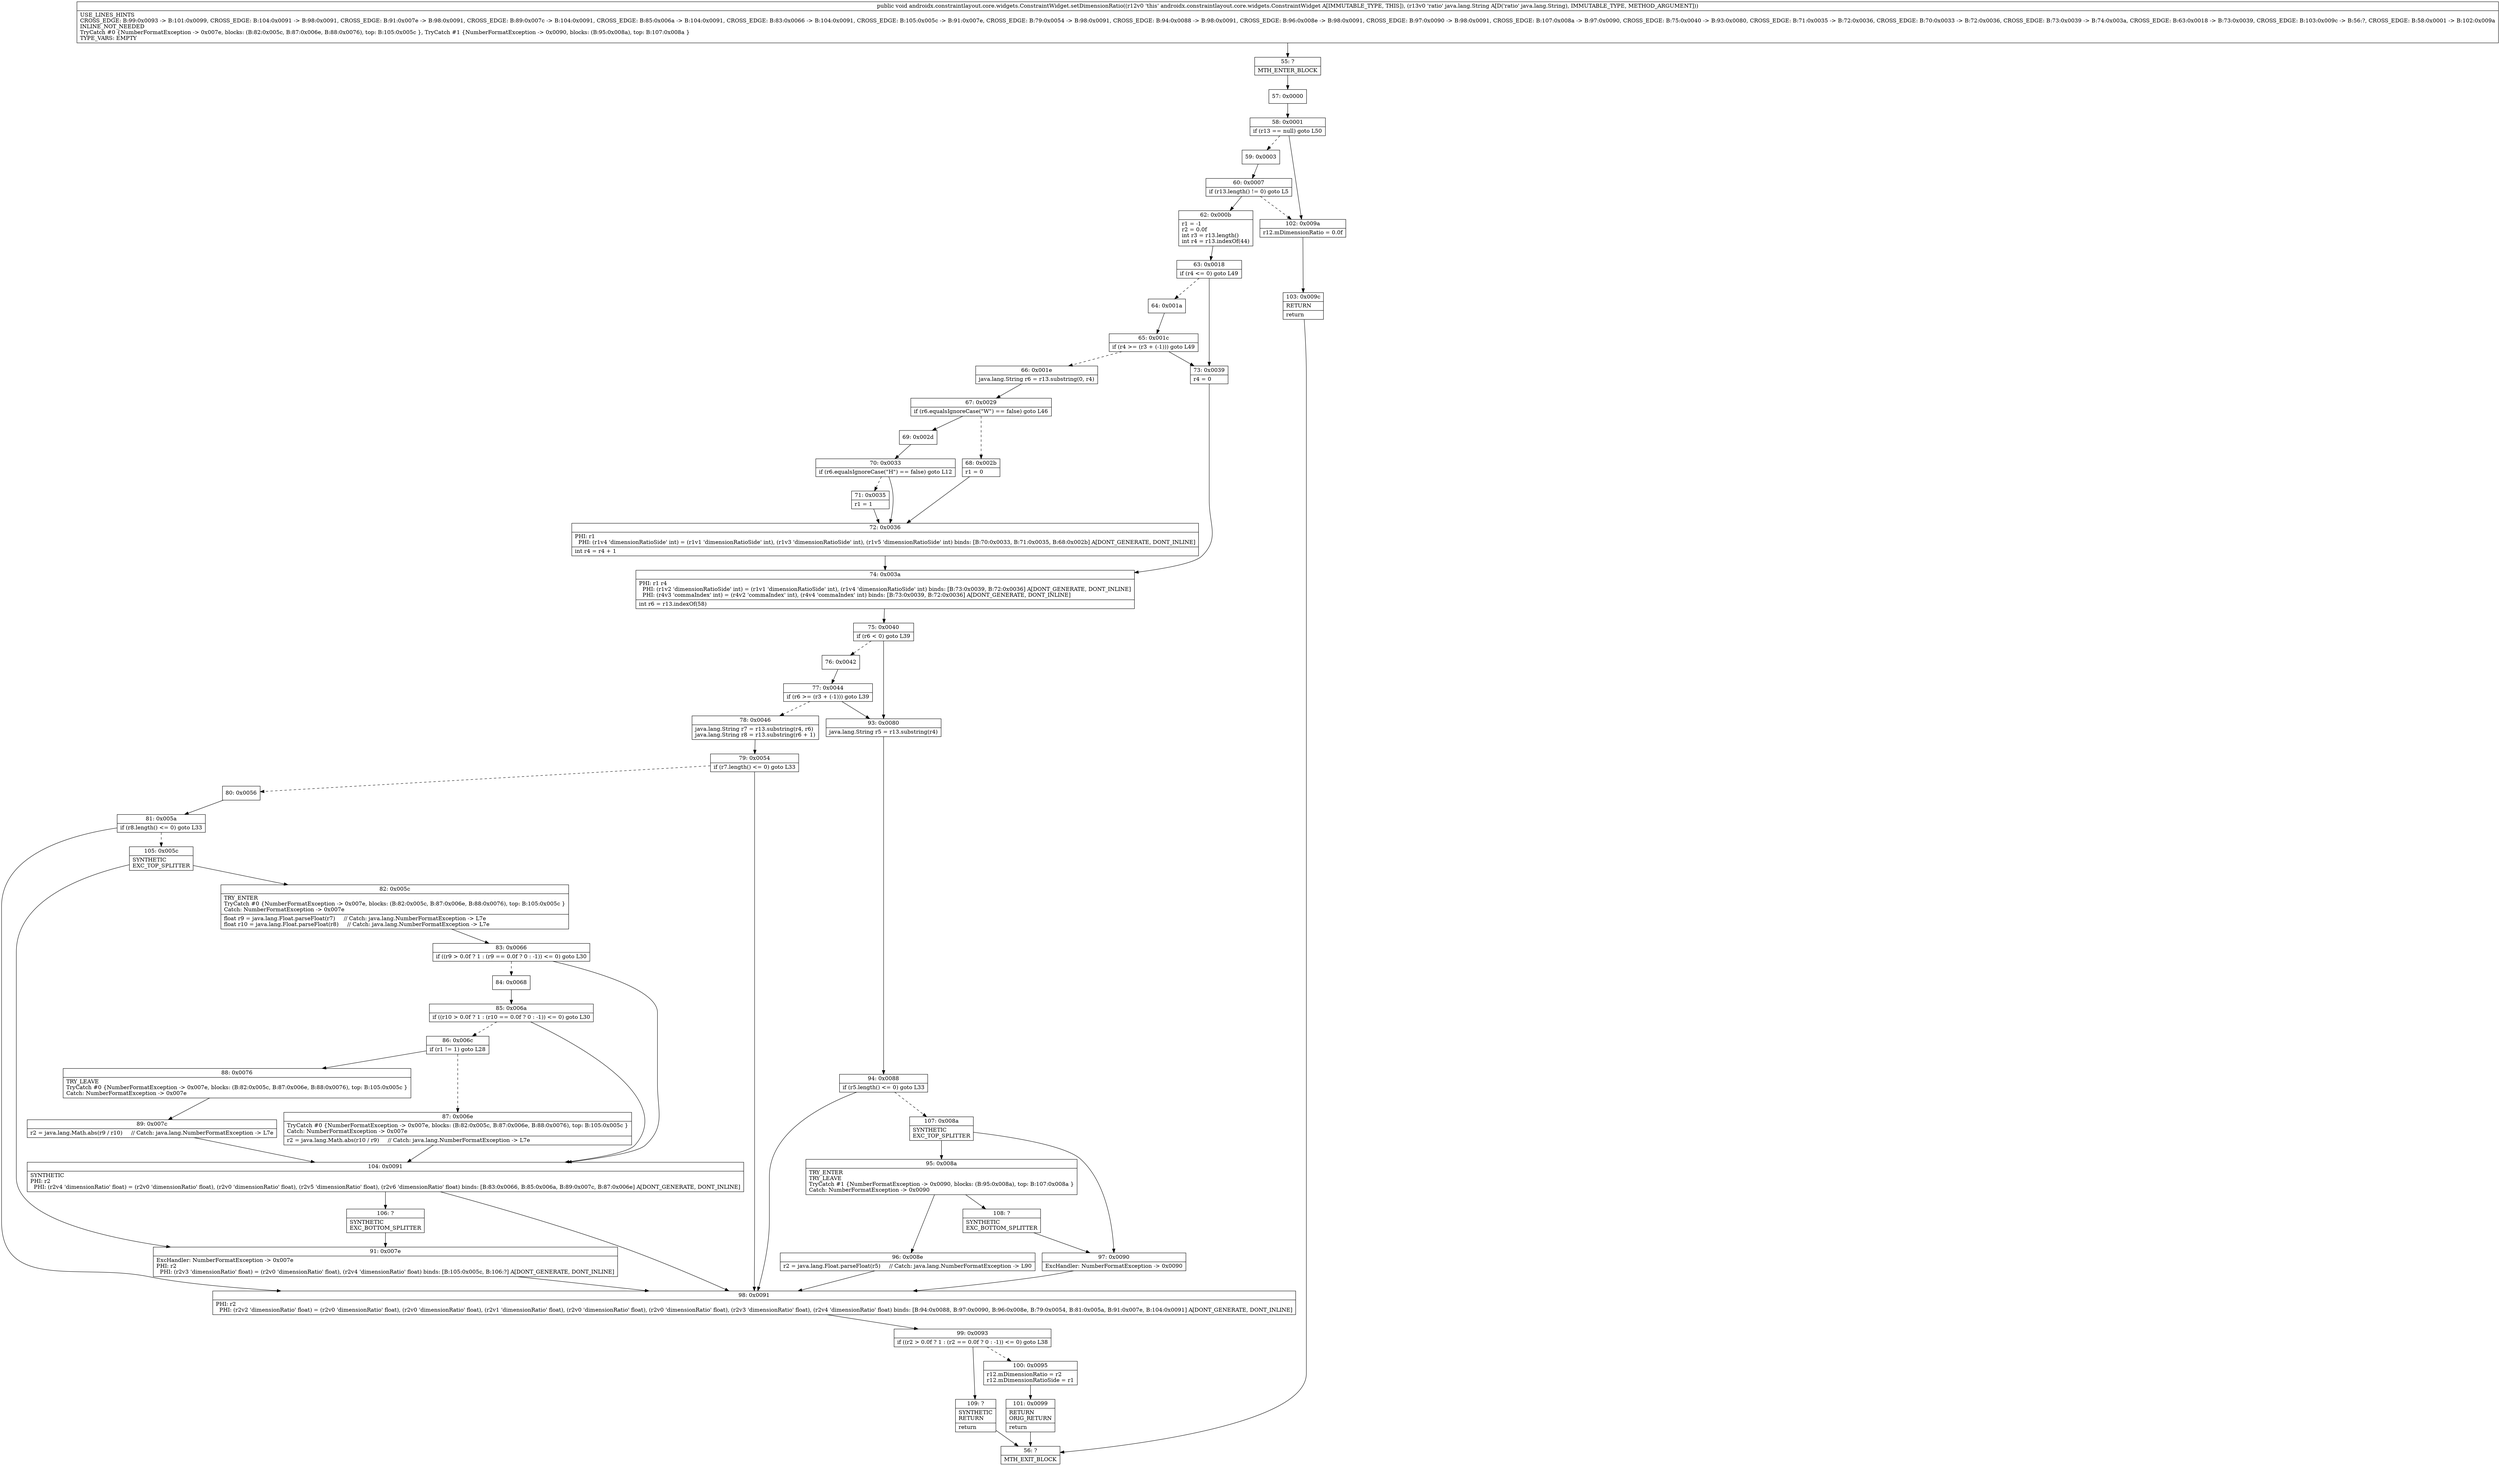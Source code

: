 digraph "CFG forandroidx.constraintlayout.core.widgets.ConstraintWidget.setDimensionRatio(Ljava\/lang\/String;)V" {
Node_55 [shape=record,label="{55\:\ ?|MTH_ENTER_BLOCK\l}"];
Node_57 [shape=record,label="{57\:\ 0x0000}"];
Node_58 [shape=record,label="{58\:\ 0x0001|if (r13 == null) goto L50\l}"];
Node_59 [shape=record,label="{59\:\ 0x0003}"];
Node_60 [shape=record,label="{60\:\ 0x0007|if (r13.length() != 0) goto L5\l}"];
Node_62 [shape=record,label="{62\:\ 0x000b|r1 = \-1\lr2 = 0.0f\lint r3 = r13.length()\lint r4 = r13.indexOf(44)\l}"];
Node_63 [shape=record,label="{63\:\ 0x0018|if (r4 \<= 0) goto L49\l}"];
Node_64 [shape=record,label="{64\:\ 0x001a}"];
Node_65 [shape=record,label="{65\:\ 0x001c|if (r4 \>= (r3 + (\-1))) goto L49\l}"];
Node_66 [shape=record,label="{66\:\ 0x001e|java.lang.String r6 = r13.substring(0, r4)\l}"];
Node_67 [shape=record,label="{67\:\ 0x0029|if (r6.equalsIgnoreCase(\"W\") == false) goto L46\l}"];
Node_68 [shape=record,label="{68\:\ 0x002b|r1 = 0\l}"];
Node_72 [shape=record,label="{72\:\ 0x0036|PHI: r1 \l  PHI: (r1v4 'dimensionRatioSide' int) = (r1v1 'dimensionRatioSide' int), (r1v3 'dimensionRatioSide' int), (r1v5 'dimensionRatioSide' int) binds: [B:70:0x0033, B:71:0x0035, B:68:0x002b] A[DONT_GENERATE, DONT_INLINE]\l|int r4 = r4 + 1\l}"];
Node_74 [shape=record,label="{74\:\ 0x003a|PHI: r1 r4 \l  PHI: (r1v2 'dimensionRatioSide' int) = (r1v1 'dimensionRatioSide' int), (r1v4 'dimensionRatioSide' int) binds: [B:73:0x0039, B:72:0x0036] A[DONT_GENERATE, DONT_INLINE]\l  PHI: (r4v3 'commaIndex' int) = (r4v2 'commaIndex' int), (r4v4 'commaIndex' int) binds: [B:73:0x0039, B:72:0x0036] A[DONT_GENERATE, DONT_INLINE]\l|int r6 = r13.indexOf(58)\l}"];
Node_75 [shape=record,label="{75\:\ 0x0040|if (r6 \< 0) goto L39\l}"];
Node_76 [shape=record,label="{76\:\ 0x0042}"];
Node_77 [shape=record,label="{77\:\ 0x0044|if (r6 \>= (r3 + (\-1))) goto L39\l}"];
Node_78 [shape=record,label="{78\:\ 0x0046|java.lang.String r7 = r13.substring(r4, r6)\ljava.lang.String r8 = r13.substring(r6 + 1)\l}"];
Node_79 [shape=record,label="{79\:\ 0x0054|if (r7.length() \<= 0) goto L33\l}"];
Node_80 [shape=record,label="{80\:\ 0x0056}"];
Node_81 [shape=record,label="{81\:\ 0x005a|if (r8.length() \<= 0) goto L33\l}"];
Node_105 [shape=record,label="{105\:\ 0x005c|SYNTHETIC\lEXC_TOP_SPLITTER\l}"];
Node_82 [shape=record,label="{82\:\ 0x005c|TRY_ENTER\lTryCatch #0 \{NumberFormatException \-\> 0x007e, blocks: (B:82:0x005c, B:87:0x006e, B:88:0x0076), top: B:105:0x005c \}\lCatch: NumberFormatException \-\> 0x007e\l|float r9 = java.lang.Float.parseFloat(r7)     \/\/ Catch: java.lang.NumberFormatException \-\> L7e\lfloat r10 = java.lang.Float.parseFloat(r8)     \/\/ Catch: java.lang.NumberFormatException \-\> L7e\l}"];
Node_83 [shape=record,label="{83\:\ 0x0066|if ((r9 \> 0.0f ? 1 : (r9 == 0.0f ? 0 : \-1)) \<= 0) goto L30\l}"];
Node_84 [shape=record,label="{84\:\ 0x0068}"];
Node_85 [shape=record,label="{85\:\ 0x006a|if ((r10 \> 0.0f ? 1 : (r10 == 0.0f ? 0 : \-1)) \<= 0) goto L30\l}"];
Node_86 [shape=record,label="{86\:\ 0x006c|if (r1 != 1) goto L28\l}"];
Node_87 [shape=record,label="{87\:\ 0x006e|TryCatch #0 \{NumberFormatException \-\> 0x007e, blocks: (B:82:0x005c, B:87:0x006e, B:88:0x0076), top: B:105:0x005c \}\lCatch: NumberFormatException \-\> 0x007e\l|r2 = java.lang.Math.abs(r10 \/ r9)     \/\/ Catch: java.lang.NumberFormatException \-\> L7e\l}"];
Node_88 [shape=record,label="{88\:\ 0x0076|TRY_LEAVE\lTryCatch #0 \{NumberFormatException \-\> 0x007e, blocks: (B:82:0x005c, B:87:0x006e, B:88:0x0076), top: B:105:0x005c \}\lCatch: NumberFormatException \-\> 0x007e\l}"];
Node_89 [shape=record,label="{89\:\ 0x007c|r2 = java.lang.Math.abs(r9 \/ r10)     \/\/ Catch: java.lang.NumberFormatException \-\> L7e\l}"];
Node_104 [shape=record,label="{104\:\ 0x0091|SYNTHETIC\lPHI: r2 \l  PHI: (r2v4 'dimensionRatio' float) = (r2v0 'dimensionRatio' float), (r2v0 'dimensionRatio' float), (r2v5 'dimensionRatio' float), (r2v6 'dimensionRatio' float) binds: [B:83:0x0066, B:85:0x006a, B:89:0x007c, B:87:0x006e] A[DONT_GENERATE, DONT_INLINE]\l}"];
Node_106 [shape=record,label="{106\:\ ?|SYNTHETIC\lEXC_BOTTOM_SPLITTER\l}"];
Node_91 [shape=record,label="{91\:\ 0x007e|ExcHandler: NumberFormatException \-\> 0x007e\lPHI: r2 \l  PHI: (r2v3 'dimensionRatio' float) = (r2v0 'dimensionRatio' float), (r2v4 'dimensionRatio' float) binds: [B:105:0x005c, B:106:?] A[DONT_GENERATE, DONT_INLINE]\l}"];
Node_98 [shape=record,label="{98\:\ 0x0091|PHI: r2 \l  PHI: (r2v2 'dimensionRatio' float) = (r2v0 'dimensionRatio' float), (r2v0 'dimensionRatio' float), (r2v1 'dimensionRatio' float), (r2v0 'dimensionRatio' float), (r2v0 'dimensionRatio' float), (r2v3 'dimensionRatio' float), (r2v4 'dimensionRatio' float) binds: [B:94:0x0088, B:97:0x0090, B:96:0x008e, B:79:0x0054, B:81:0x005a, B:91:0x007e, B:104:0x0091] A[DONT_GENERATE, DONT_INLINE]\l}"];
Node_99 [shape=record,label="{99\:\ 0x0093|if ((r2 \> 0.0f ? 1 : (r2 == 0.0f ? 0 : \-1)) \<= 0) goto L38\l}"];
Node_100 [shape=record,label="{100\:\ 0x0095|r12.mDimensionRatio = r2\lr12.mDimensionRatioSide = r1\l}"];
Node_101 [shape=record,label="{101\:\ 0x0099|RETURN\lORIG_RETURN\l|return\l}"];
Node_56 [shape=record,label="{56\:\ ?|MTH_EXIT_BLOCK\l}"];
Node_109 [shape=record,label="{109\:\ ?|SYNTHETIC\lRETURN\l|return\l}"];
Node_93 [shape=record,label="{93\:\ 0x0080|java.lang.String r5 = r13.substring(r4)\l}"];
Node_94 [shape=record,label="{94\:\ 0x0088|if (r5.length() \<= 0) goto L33\l}"];
Node_107 [shape=record,label="{107\:\ 0x008a|SYNTHETIC\lEXC_TOP_SPLITTER\l}"];
Node_95 [shape=record,label="{95\:\ 0x008a|TRY_ENTER\lTRY_LEAVE\lTryCatch #1 \{NumberFormatException \-\> 0x0090, blocks: (B:95:0x008a), top: B:107:0x008a \}\lCatch: NumberFormatException \-\> 0x0090\l}"];
Node_96 [shape=record,label="{96\:\ 0x008e|r2 = java.lang.Float.parseFloat(r5)     \/\/ Catch: java.lang.NumberFormatException \-\> L90\l}"];
Node_108 [shape=record,label="{108\:\ ?|SYNTHETIC\lEXC_BOTTOM_SPLITTER\l}"];
Node_97 [shape=record,label="{97\:\ 0x0090|ExcHandler: NumberFormatException \-\> 0x0090\l}"];
Node_69 [shape=record,label="{69\:\ 0x002d}"];
Node_70 [shape=record,label="{70\:\ 0x0033|if (r6.equalsIgnoreCase(\"H\") == false) goto L12\l}"];
Node_71 [shape=record,label="{71\:\ 0x0035|r1 = 1\l}"];
Node_73 [shape=record,label="{73\:\ 0x0039|r4 = 0\l}"];
Node_102 [shape=record,label="{102\:\ 0x009a|r12.mDimensionRatio = 0.0f\l}"];
Node_103 [shape=record,label="{103\:\ 0x009c|RETURN\l|return\l}"];
MethodNode[shape=record,label="{public void androidx.constraintlayout.core.widgets.ConstraintWidget.setDimensionRatio((r12v0 'this' androidx.constraintlayout.core.widgets.ConstraintWidget A[IMMUTABLE_TYPE, THIS]), (r13v0 'ratio' java.lang.String A[D('ratio' java.lang.String), IMMUTABLE_TYPE, METHOD_ARGUMENT]))  | USE_LINES_HINTS\lCROSS_EDGE: B:99:0x0093 \-\> B:101:0x0099, CROSS_EDGE: B:104:0x0091 \-\> B:98:0x0091, CROSS_EDGE: B:91:0x007e \-\> B:98:0x0091, CROSS_EDGE: B:89:0x007c \-\> B:104:0x0091, CROSS_EDGE: B:85:0x006a \-\> B:104:0x0091, CROSS_EDGE: B:83:0x0066 \-\> B:104:0x0091, CROSS_EDGE: B:105:0x005c \-\> B:91:0x007e, CROSS_EDGE: B:79:0x0054 \-\> B:98:0x0091, CROSS_EDGE: B:94:0x0088 \-\> B:98:0x0091, CROSS_EDGE: B:96:0x008e \-\> B:98:0x0091, CROSS_EDGE: B:97:0x0090 \-\> B:98:0x0091, CROSS_EDGE: B:107:0x008a \-\> B:97:0x0090, CROSS_EDGE: B:75:0x0040 \-\> B:93:0x0080, CROSS_EDGE: B:71:0x0035 \-\> B:72:0x0036, CROSS_EDGE: B:70:0x0033 \-\> B:72:0x0036, CROSS_EDGE: B:73:0x0039 \-\> B:74:0x003a, CROSS_EDGE: B:63:0x0018 \-\> B:73:0x0039, CROSS_EDGE: B:103:0x009c \-\> B:56:?, CROSS_EDGE: B:58:0x0001 \-\> B:102:0x009a\lINLINE_NOT_NEEDED\lTryCatch #0 \{NumberFormatException \-\> 0x007e, blocks: (B:82:0x005c, B:87:0x006e, B:88:0x0076), top: B:105:0x005c \}, TryCatch #1 \{NumberFormatException \-\> 0x0090, blocks: (B:95:0x008a), top: B:107:0x008a \}\lTYPE_VARS: EMPTY\l}"];
MethodNode -> Node_55;Node_55 -> Node_57;
Node_57 -> Node_58;
Node_58 -> Node_59[style=dashed];
Node_58 -> Node_102;
Node_59 -> Node_60;
Node_60 -> Node_62;
Node_60 -> Node_102[style=dashed];
Node_62 -> Node_63;
Node_63 -> Node_64[style=dashed];
Node_63 -> Node_73;
Node_64 -> Node_65;
Node_65 -> Node_66[style=dashed];
Node_65 -> Node_73;
Node_66 -> Node_67;
Node_67 -> Node_68[style=dashed];
Node_67 -> Node_69;
Node_68 -> Node_72;
Node_72 -> Node_74;
Node_74 -> Node_75;
Node_75 -> Node_76[style=dashed];
Node_75 -> Node_93;
Node_76 -> Node_77;
Node_77 -> Node_78[style=dashed];
Node_77 -> Node_93;
Node_78 -> Node_79;
Node_79 -> Node_80[style=dashed];
Node_79 -> Node_98;
Node_80 -> Node_81;
Node_81 -> Node_98;
Node_81 -> Node_105[style=dashed];
Node_105 -> Node_82;
Node_105 -> Node_91;
Node_82 -> Node_83;
Node_83 -> Node_84[style=dashed];
Node_83 -> Node_104;
Node_84 -> Node_85;
Node_85 -> Node_86[style=dashed];
Node_85 -> Node_104;
Node_86 -> Node_87[style=dashed];
Node_86 -> Node_88;
Node_87 -> Node_104;
Node_88 -> Node_89;
Node_89 -> Node_104;
Node_104 -> Node_98;
Node_104 -> Node_106;
Node_106 -> Node_91;
Node_91 -> Node_98;
Node_98 -> Node_99;
Node_99 -> Node_100[style=dashed];
Node_99 -> Node_109;
Node_100 -> Node_101;
Node_101 -> Node_56;
Node_109 -> Node_56;
Node_93 -> Node_94;
Node_94 -> Node_98;
Node_94 -> Node_107[style=dashed];
Node_107 -> Node_95;
Node_107 -> Node_97;
Node_95 -> Node_96;
Node_95 -> Node_108;
Node_96 -> Node_98;
Node_108 -> Node_97;
Node_97 -> Node_98;
Node_69 -> Node_70;
Node_70 -> Node_71[style=dashed];
Node_70 -> Node_72;
Node_71 -> Node_72;
Node_73 -> Node_74;
Node_102 -> Node_103;
Node_103 -> Node_56;
}

